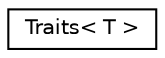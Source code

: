 digraph "Graphical Class Hierarchy"
{
  edge [fontname="Helvetica",fontsize="10",labelfontname="Helvetica",labelfontsize="10"];
  node [fontname="Helvetica",fontsize="10",shape=record];
  rankdir="LR";
  Node0 [label="Traits\< T \>",height=0.2,width=0.4,color="black", fillcolor="white", style="filled",URL="$structTraits.html"];
}
